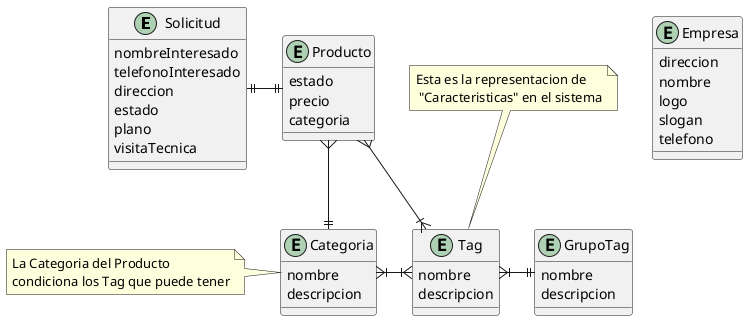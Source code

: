 @startuml MetalK_DataModel
    skinparam linestyle orto
    entity sol as "Solicitud"{
        nombreInteresado
        telefonoInteresado
        direccion
        estado
        plano
        visitaTecnica
    }

    entity pro as "Producto"{
        estado
        precio
        categoria
    }
    entity cat as "Categoria" {   
        nombre
        descripcion
    }

    entity gt as "GrupoTag" {   
        nombre
        descripcion
    }

    entity tag as "Tag" {   
        nombre
        descripcion
    }

    entity emp as "Empresa"{
        direccion
        nombre
        logo
        slogan
        telefono
    }


    tag }|-left-{ pro
    pro ||-left-|| sol
    pro }-down-|| cat
    tag }|-right-|| gt
    cat }|-right-|{ tag
    
    note top of tag: Esta es la representacion de \n "Caracteristicas" en el sistema
    note left of cat: La Categoria del Producto \ncondiciona los Tag que puede tener

    
@enduml
